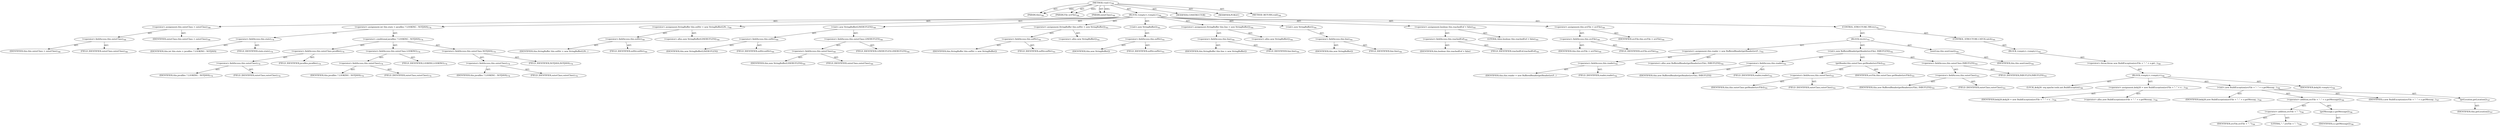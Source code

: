 digraph "&lt;init&gt;" {  
"111669149712" [label = <(METHOD,&lt;init&gt;)<SUB>788</SUB>> ]
"115964117011" [label = <(PARAM,this)<SUB>788</SUB>> ]
"115964117038" [label = <(PARAM,File srcFile)<SUB>788</SUB>> ]
"115964117012" [label = <(PARAM,outerClass)<SUB>788</SUB>> ]
"25769803918" [label = <(BLOCK,&lt;empty&gt;,&lt;empty&gt;)<SUB>788</SUB>> ]
"30064771672" [label = <(&lt;operator&gt;.assignment,this.outerClass = outerClass)<SUB>788</SUB>> ]
"30064771673" [label = <(&lt;operator&gt;.fieldAccess,this.outerClass)<SUB>788</SUB>> ]
"68719476774" [label = <(IDENTIFIER,this,this.outerClass = outerClass)<SUB>788</SUB>> ]
"55834574995" [label = <(FIELD_IDENTIFIER,outerClass,outerClass)<SUB>788</SUB>> ]
"68719476775" [label = <(IDENTIFIER,outerClass,this.outerClass = outerClass)<SUB>788</SUB>> ]
"30064771674" [label = <(&lt;operator&gt;.assignment,int this.state = javafiles ? LOOKING : NOTJAVA)<SUB>778</SUB>> ]
"30064771675" [label = <(&lt;operator&gt;.fieldAccess,this.state)<SUB>778</SUB>> ]
"68719477232" [label = <(IDENTIFIER,this,int this.state = javafiles ? LOOKING : NOTJAVA)> ]
"55834574996" [label = <(FIELD_IDENTIFIER,state,state)<SUB>778</SUB>> ]
"30064771676" [label = <(&lt;operator&gt;.conditional,javafiles ? LOOKING : NOTJAVA)<SUB>778</SUB>> ]
"30064771677" [label = <(&lt;operator&gt;.fieldAccess,this.outerClass.javafiles)<SUB>778</SUB>> ]
"30064771678" [label = <(&lt;operator&gt;.fieldAccess,this.outerClass)<SUB>778</SUB>> ]
"68719477233" [label = <(IDENTIFIER,this,javafiles ? LOOKING : NOTJAVA)<SUB>778</SUB>> ]
"55834574997" [label = <(FIELD_IDENTIFIER,outerClass,outerClass)<SUB>778</SUB>> ]
"55834574998" [label = <(FIELD_IDENTIFIER,javafiles,javafiles)<SUB>778</SUB>> ]
"30064771679" [label = <(&lt;operator&gt;.fieldAccess,this.outerClass.LOOKING)<SUB>778</SUB>> ]
"30064771680" [label = <(&lt;operator&gt;.fieldAccess,this.outerClass)<SUB>778</SUB>> ]
"68719477234" [label = <(IDENTIFIER,this,javafiles ? LOOKING : NOTJAVA)<SUB>778</SUB>> ]
"55834574999" [label = <(FIELD_IDENTIFIER,outerClass,outerClass)<SUB>778</SUB>> ]
"55834575000" [label = <(FIELD_IDENTIFIER,LOOKING,LOOKING)<SUB>778</SUB>> ]
"30064771681" [label = <(&lt;operator&gt;.fieldAccess,this.outerClass.NOTJAVA)<SUB>778</SUB>> ]
"30064771682" [label = <(&lt;operator&gt;.fieldAccess,this.outerClass)<SUB>778</SUB>> ]
"68719477235" [label = <(IDENTIFIER,this,javafiles ? LOOKING : NOTJAVA)<SUB>778</SUB>> ]
"55834575001" [label = <(FIELD_IDENTIFIER,outerClass,outerClass)<SUB>778</SUB>> ]
"55834575002" [label = <(FIELD_IDENTIFIER,NOTJAVA,NOTJAVA)<SUB>778</SUB>> ]
"30064771683" [label = <(&lt;operator&gt;.assignment,StringBuffer this.eolStr = new StringBuffer(LIN...)<SUB>780</SUB>> ]
"30064771684" [label = <(&lt;operator&gt;.fieldAccess,this.eolStr)<SUB>780</SUB>> ]
"68719477236" [label = <(IDENTIFIER,this,StringBuffer this.eolStr = new StringBuffer(LIN...)> ]
"55834575003" [label = <(FIELD_IDENTIFIER,eolStr,eolStr)<SUB>780</SUB>> ]
"30064771685" [label = <(&lt;operator&gt;.alloc,new StringBuffer(LINEBUFLEN))<SUB>780</SUB>> ]
"30064771686" [label = <(&lt;init&gt;,new StringBuffer(LINEBUFLEN))<SUB>780</SUB>> ]
"30064771687" [label = <(&lt;operator&gt;.fieldAccess,this.eolStr)<SUB>780</SUB>> ]
"68719477237" [label = <(IDENTIFIER,this,new StringBuffer(LINEBUFLEN))> ]
"55834575004" [label = <(FIELD_IDENTIFIER,eolStr,eolStr)<SUB>780</SUB>> ]
"30064771688" [label = <(&lt;operator&gt;.fieldAccess,this.outerClass.LINEBUFLEN)<SUB>780</SUB>> ]
"30064771689" [label = <(&lt;operator&gt;.fieldAccess,this.outerClass)<SUB>780</SUB>> ]
"68719477238" [label = <(IDENTIFIER,this,new StringBuffer(LINEBUFLEN))<SUB>780</SUB>> ]
"55834575005" [label = <(FIELD_IDENTIFIER,outerClass,outerClass)<SUB>780</SUB>> ]
"55834575006" [label = <(FIELD_IDENTIFIER,LINEBUFLEN,LINEBUFLEN)<SUB>780</SUB>> ]
"30064771690" [label = <(&lt;operator&gt;.assignment,StringBuffer this.eofStr = new StringBuffer())<SUB>781</SUB>> ]
"30064771691" [label = <(&lt;operator&gt;.fieldAccess,this.eofStr)<SUB>781</SUB>> ]
"68719477239" [label = <(IDENTIFIER,this,StringBuffer this.eofStr = new StringBuffer())> ]
"55834575007" [label = <(FIELD_IDENTIFIER,eofStr,eofStr)<SUB>781</SUB>> ]
"30064771692" [label = <(&lt;operator&gt;.alloc,new StringBuffer())<SUB>781</SUB>> ]
"30064771693" [label = <(&lt;init&gt;,new StringBuffer())<SUB>781</SUB>> ]
"30064771694" [label = <(&lt;operator&gt;.fieldAccess,this.eofStr)<SUB>781</SUB>> ]
"68719477240" [label = <(IDENTIFIER,this,new StringBuffer())> ]
"55834575008" [label = <(FIELD_IDENTIFIER,eofStr,eofStr)<SUB>781</SUB>> ]
"30064771695" [label = <(&lt;operator&gt;.assignment,StringBuffer this.line = new StringBuffer())<SUB>784</SUB>> ]
"30064771696" [label = <(&lt;operator&gt;.fieldAccess,this.line)<SUB>784</SUB>> ]
"68719477241" [label = <(IDENTIFIER,this,StringBuffer this.line = new StringBuffer())> ]
"55834575009" [label = <(FIELD_IDENTIFIER,line,line)<SUB>784</SUB>> ]
"30064771697" [label = <(&lt;operator&gt;.alloc,new StringBuffer())<SUB>784</SUB>> ]
"30064771698" [label = <(&lt;init&gt;,new StringBuffer())<SUB>784</SUB>> ]
"30064771699" [label = <(&lt;operator&gt;.fieldAccess,this.line)<SUB>784</SUB>> ]
"68719477242" [label = <(IDENTIFIER,this,new StringBuffer())> ]
"55834575010" [label = <(FIELD_IDENTIFIER,line,line)<SUB>784</SUB>> ]
"30064771700" [label = <(&lt;operator&gt;.assignment,boolean this.reachedEof = false)<SUB>785</SUB>> ]
"30064771701" [label = <(&lt;operator&gt;.fieldAccess,this.reachedEof)<SUB>785</SUB>> ]
"68719477243" [label = <(IDENTIFIER,this,boolean this.reachedEof = false)> ]
"55834575011" [label = <(FIELD_IDENTIFIER,reachedEof,reachedEof)<SUB>785</SUB>> ]
"90194313323" [label = <(LITERAL,false,boolean this.reachedEof = false)<SUB>785</SUB>> ]
"30064771702" [label = <(&lt;operator&gt;.assignment,this.srcFile = srcFile)<SUB>790</SUB>> ]
"30064771703" [label = <(&lt;operator&gt;.fieldAccess,this.srcFile)<SUB>790</SUB>> ]
"68719476770" [label = <(IDENTIFIER,this,this.srcFile = srcFile)<SUB>790</SUB>> ]
"55834575012" [label = <(FIELD_IDENTIFIER,srcFile,srcFile)<SUB>790</SUB>> ]
"68719477244" [label = <(IDENTIFIER,srcFile,this.srcFile = srcFile)<SUB>790</SUB>> ]
"47244640356" [label = <(CONTROL_STRUCTURE,TRY,try)<SUB>791</SUB>> ]
"25769803919" [label = <(BLOCK,try,try)<SUB>791</SUB>> ]
"30064771704" [label = <(&lt;operator&gt;.assignment,this.reader = new BufferedReader(getReader(srcF...)<SUB>792</SUB>> ]
"30064771705" [label = <(&lt;operator&gt;.fieldAccess,this.reader)<SUB>792</SUB>> ]
"68719477245" [label = <(IDENTIFIER,this,this.reader = new BufferedReader(getReader(srcF...)> ]
"55834575013" [label = <(FIELD_IDENTIFIER,reader,reader)<SUB>792</SUB>> ]
"30064771706" [label = <(&lt;operator&gt;.alloc,new BufferedReader(getReader(srcFile), INBUFLEN))<SUB>792</SUB>> ]
"30064771707" [label = <(&lt;init&gt;,new BufferedReader(getReader(srcFile), INBUFLEN))<SUB>792</SUB>> ]
"30064771708" [label = <(&lt;operator&gt;.fieldAccess,this.reader)<SUB>792</SUB>> ]
"68719477246" [label = <(IDENTIFIER,this,new BufferedReader(getReader(srcFile), INBUFLEN))> ]
"55834575014" [label = <(FIELD_IDENTIFIER,reader,reader)<SUB>792</SUB>> ]
"30064771709" [label = <(getReader,this.outerClass.getReader(srcFile))<SUB>793</SUB>> ]
"30064771710" [label = <(&lt;operator&gt;.fieldAccess,this.outerClass)<SUB>793</SUB>> ]
"68719476771" [label = <(IDENTIFIER,this,this.outerClass.getReader(srcFile))<SUB>793</SUB>> ]
"55834575015" [label = <(FIELD_IDENTIFIER,outerClass,outerClass)<SUB>793</SUB>> ]
"68719477247" [label = <(IDENTIFIER,srcFile,this.outerClass.getReader(srcFile))<SUB>793</SUB>> ]
"30064771711" [label = <(&lt;operator&gt;.fieldAccess,this.outerClass.INBUFLEN)<SUB>793</SUB>> ]
"30064771712" [label = <(&lt;operator&gt;.fieldAccess,this.outerClass)<SUB>793</SUB>> ]
"68719477248" [label = <(IDENTIFIER,this,new BufferedReader(getReader(srcFile), INBUFLEN))<SUB>793</SUB>> ]
"55834575016" [label = <(FIELD_IDENTIFIER,outerClass,outerClass)<SUB>793</SUB>> ]
"55834575017" [label = <(FIELD_IDENTIFIER,INBUFLEN,INBUFLEN)<SUB>793</SUB>> ]
"30064771713" [label = <(nextLine,this.nextLine())<SUB>794</SUB>> ]
"68719476772" [label = <(IDENTIFIER,this,this.nextLine())<SUB>794</SUB>> ]
"47244640357" [label = <(CONTROL_STRUCTURE,CATCH,catch)<SUB>795</SUB>> ]
"25769803920" [label = <(BLOCK,&lt;empty&gt;,&lt;empty&gt;)<SUB>795</SUB>> ]
"30064771714" [label = <(&lt;operator&gt;.throw,throw new BuildException(srcFile + &quot;: &quot; + e.get...)<SUB>796</SUB>> ]
"25769803921" [label = <(BLOCK,&lt;empty&gt;,&lt;empty&gt;)<SUB>796</SUB>> ]
"94489280574" [label = <(LOCAL,$obj26: org.apache.tools.ant.BuildException)<SUB>796</SUB>> ]
"30064771715" [label = <(&lt;operator&gt;.assignment,$obj26 = new BuildException(srcFile + &quot;: &quot; + e....)<SUB>796</SUB>> ]
"68719477249" [label = <(IDENTIFIER,$obj26,$obj26 = new BuildException(srcFile + &quot;: &quot; + e....)<SUB>796</SUB>> ]
"30064771716" [label = <(&lt;operator&gt;.alloc,new BuildException(srcFile + &quot;: &quot; + e.getMessag...)<SUB>796</SUB>> ]
"30064771717" [label = <(&lt;init&gt;,new BuildException(srcFile + &quot;: &quot; + e.getMessag...)<SUB>796</SUB>> ]
"68719477250" [label = <(IDENTIFIER,$obj26,new BuildException(srcFile + &quot;: &quot; + e.getMessag...)<SUB>796</SUB>> ]
"30064771718" [label = <(&lt;operator&gt;.addition,srcFile + &quot;: &quot; + e.getMessage())<SUB>796</SUB>> ]
"30064771719" [label = <(&lt;operator&gt;.addition,srcFile + &quot;: &quot;)<SUB>796</SUB>> ]
"68719477251" [label = <(IDENTIFIER,srcFile,srcFile + &quot;: &quot;)<SUB>796</SUB>> ]
"90194313324" [label = <(LITERAL,&quot;: &quot;,srcFile + &quot;: &quot;)<SUB>796</SUB>> ]
"30064771720" [label = <(getMessage,e.getMessage())<SUB>796</SUB>> ]
"68719477252" [label = <(IDENTIFIER,e,e.getMessage())<SUB>796</SUB>> ]
"68719477253" [label = <(IDENTIFIER,e,new BuildException(srcFile + &quot;: &quot; + e.getMessag...)<SUB>797</SUB>> ]
"30064771721" [label = <(getLocation,getLocation())<SUB>797</SUB>> ]
"68719476773" [label = <(IDENTIFIER,this,getLocation())<SUB>797</SUB>> ]
"68719477254" [label = <(IDENTIFIER,$obj26,&lt;empty&gt;)<SUB>796</SUB>> ]
"133143986264" [label = <(MODIFIER,CONSTRUCTOR)> ]
"133143986265" [label = <(MODIFIER,PUBLIC)> ]
"128849018896" [label = <(METHOD_RETURN,void)<SUB>799</SUB>> ]
  "111669149712" -> "115964117011"  [ label = "AST: "] 
  "111669149712" -> "115964117038"  [ label = "AST: "] 
  "111669149712" -> "115964117012"  [ label = "AST: "] 
  "111669149712" -> "25769803918"  [ label = "AST: "] 
  "111669149712" -> "133143986264"  [ label = "AST: "] 
  "111669149712" -> "133143986265"  [ label = "AST: "] 
  "111669149712" -> "128849018896"  [ label = "AST: "] 
  "25769803918" -> "30064771672"  [ label = "AST: "] 
  "25769803918" -> "30064771674"  [ label = "AST: "] 
  "25769803918" -> "30064771683"  [ label = "AST: "] 
  "25769803918" -> "30064771686"  [ label = "AST: "] 
  "25769803918" -> "30064771690"  [ label = "AST: "] 
  "25769803918" -> "30064771693"  [ label = "AST: "] 
  "25769803918" -> "30064771695"  [ label = "AST: "] 
  "25769803918" -> "30064771698"  [ label = "AST: "] 
  "25769803918" -> "30064771700"  [ label = "AST: "] 
  "25769803918" -> "30064771702"  [ label = "AST: "] 
  "25769803918" -> "47244640356"  [ label = "AST: "] 
  "30064771672" -> "30064771673"  [ label = "AST: "] 
  "30064771672" -> "68719476775"  [ label = "AST: "] 
  "30064771673" -> "68719476774"  [ label = "AST: "] 
  "30064771673" -> "55834574995"  [ label = "AST: "] 
  "30064771674" -> "30064771675"  [ label = "AST: "] 
  "30064771674" -> "30064771676"  [ label = "AST: "] 
  "30064771675" -> "68719477232"  [ label = "AST: "] 
  "30064771675" -> "55834574996"  [ label = "AST: "] 
  "30064771676" -> "30064771677"  [ label = "AST: "] 
  "30064771676" -> "30064771679"  [ label = "AST: "] 
  "30064771676" -> "30064771681"  [ label = "AST: "] 
  "30064771677" -> "30064771678"  [ label = "AST: "] 
  "30064771677" -> "55834574998"  [ label = "AST: "] 
  "30064771678" -> "68719477233"  [ label = "AST: "] 
  "30064771678" -> "55834574997"  [ label = "AST: "] 
  "30064771679" -> "30064771680"  [ label = "AST: "] 
  "30064771679" -> "55834575000"  [ label = "AST: "] 
  "30064771680" -> "68719477234"  [ label = "AST: "] 
  "30064771680" -> "55834574999"  [ label = "AST: "] 
  "30064771681" -> "30064771682"  [ label = "AST: "] 
  "30064771681" -> "55834575002"  [ label = "AST: "] 
  "30064771682" -> "68719477235"  [ label = "AST: "] 
  "30064771682" -> "55834575001"  [ label = "AST: "] 
  "30064771683" -> "30064771684"  [ label = "AST: "] 
  "30064771683" -> "30064771685"  [ label = "AST: "] 
  "30064771684" -> "68719477236"  [ label = "AST: "] 
  "30064771684" -> "55834575003"  [ label = "AST: "] 
  "30064771686" -> "30064771687"  [ label = "AST: "] 
  "30064771686" -> "30064771688"  [ label = "AST: "] 
  "30064771687" -> "68719477237"  [ label = "AST: "] 
  "30064771687" -> "55834575004"  [ label = "AST: "] 
  "30064771688" -> "30064771689"  [ label = "AST: "] 
  "30064771688" -> "55834575006"  [ label = "AST: "] 
  "30064771689" -> "68719477238"  [ label = "AST: "] 
  "30064771689" -> "55834575005"  [ label = "AST: "] 
  "30064771690" -> "30064771691"  [ label = "AST: "] 
  "30064771690" -> "30064771692"  [ label = "AST: "] 
  "30064771691" -> "68719477239"  [ label = "AST: "] 
  "30064771691" -> "55834575007"  [ label = "AST: "] 
  "30064771693" -> "30064771694"  [ label = "AST: "] 
  "30064771694" -> "68719477240"  [ label = "AST: "] 
  "30064771694" -> "55834575008"  [ label = "AST: "] 
  "30064771695" -> "30064771696"  [ label = "AST: "] 
  "30064771695" -> "30064771697"  [ label = "AST: "] 
  "30064771696" -> "68719477241"  [ label = "AST: "] 
  "30064771696" -> "55834575009"  [ label = "AST: "] 
  "30064771698" -> "30064771699"  [ label = "AST: "] 
  "30064771699" -> "68719477242"  [ label = "AST: "] 
  "30064771699" -> "55834575010"  [ label = "AST: "] 
  "30064771700" -> "30064771701"  [ label = "AST: "] 
  "30064771700" -> "90194313323"  [ label = "AST: "] 
  "30064771701" -> "68719477243"  [ label = "AST: "] 
  "30064771701" -> "55834575011"  [ label = "AST: "] 
  "30064771702" -> "30064771703"  [ label = "AST: "] 
  "30064771702" -> "68719477244"  [ label = "AST: "] 
  "30064771703" -> "68719476770"  [ label = "AST: "] 
  "30064771703" -> "55834575012"  [ label = "AST: "] 
  "47244640356" -> "25769803919"  [ label = "AST: "] 
  "47244640356" -> "47244640357"  [ label = "AST: "] 
  "25769803919" -> "30064771704"  [ label = "AST: "] 
  "25769803919" -> "30064771707"  [ label = "AST: "] 
  "25769803919" -> "30064771713"  [ label = "AST: "] 
  "30064771704" -> "30064771705"  [ label = "AST: "] 
  "30064771704" -> "30064771706"  [ label = "AST: "] 
  "30064771705" -> "68719477245"  [ label = "AST: "] 
  "30064771705" -> "55834575013"  [ label = "AST: "] 
  "30064771707" -> "30064771708"  [ label = "AST: "] 
  "30064771707" -> "30064771709"  [ label = "AST: "] 
  "30064771707" -> "30064771711"  [ label = "AST: "] 
  "30064771708" -> "68719477246"  [ label = "AST: "] 
  "30064771708" -> "55834575014"  [ label = "AST: "] 
  "30064771709" -> "30064771710"  [ label = "AST: "] 
  "30064771709" -> "68719477247"  [ label = "AST: "] 
  "30064771710" -> "68719476771"  [ label = "AST: "] 
  "30064771710" -> "55834575015"  [ label = "AST: "] 
  "30064771711" -> "30064771712"  [ label = "AST: "] 
  "30064771711" -> "55834575017"  [ label = "AST: "] 
  "30064771712" -> "68719477248"  [ label = "AST: "] 
  "30064771712" -> "55834575016"  [ label = "AST: "] 
  "30064771713" -> "68719476772"  [ label = "AST: "] 
  "47244640357" -> "25769803920"  [ label = "AST: "] 
  "25769803920" -> "30064771714"  [ label = "AST: "] 
  "30064771714" -> "25769803921"  [ label = "AST: "] 
  "25769803921" -> "94489280574"  [ label = "AST: "] 
  "25769803921" -> "30064771715"  [ label = "AST: "] 
  "25769803921" -> "30064771717"  [ label = "AST: "] 
  "25769803921" -> "68719477254"  [ label = "AST: "] 
  "30064771715" -> "68719477249"  [ label = "AST: "] 
  "30064771715" -> "30064771716"  [ label = "AST: "] 
  "30064771717" -> "68719477250"  [ label = "AST: "] 
  "30064771717" -> "30064771718"  [ label = "AST: "] 
  "30064771717" -> "68719477253"  [ label = "AST: "] 
  "30064771717" -> "30064771721"  [ label = "AST: "] 
  "30064771718" -> "30064771719"  [ label = "AST: "] 
  "30064771718" -> "30064771720"  [ label = "AST: "] 
  "30064771719" -> "68719477251"  [ label = "AST: "] 
  "30064771719" -> "90194313324"  [ label = "AST: "] 
  "30064771720" -> "68719477252"  [ label = "AST: "] 
  "30064771721" -> "68719476773"  [ label = "AST: "] 
  "111669149712" -> "115964117011"  [ label = "DDG: "] 
  "111669149712" -> "115964117038"  [ label = "DDG: "] 
  "111669149712" -> "115964117012"  [ label = "DDG: "] 
}
